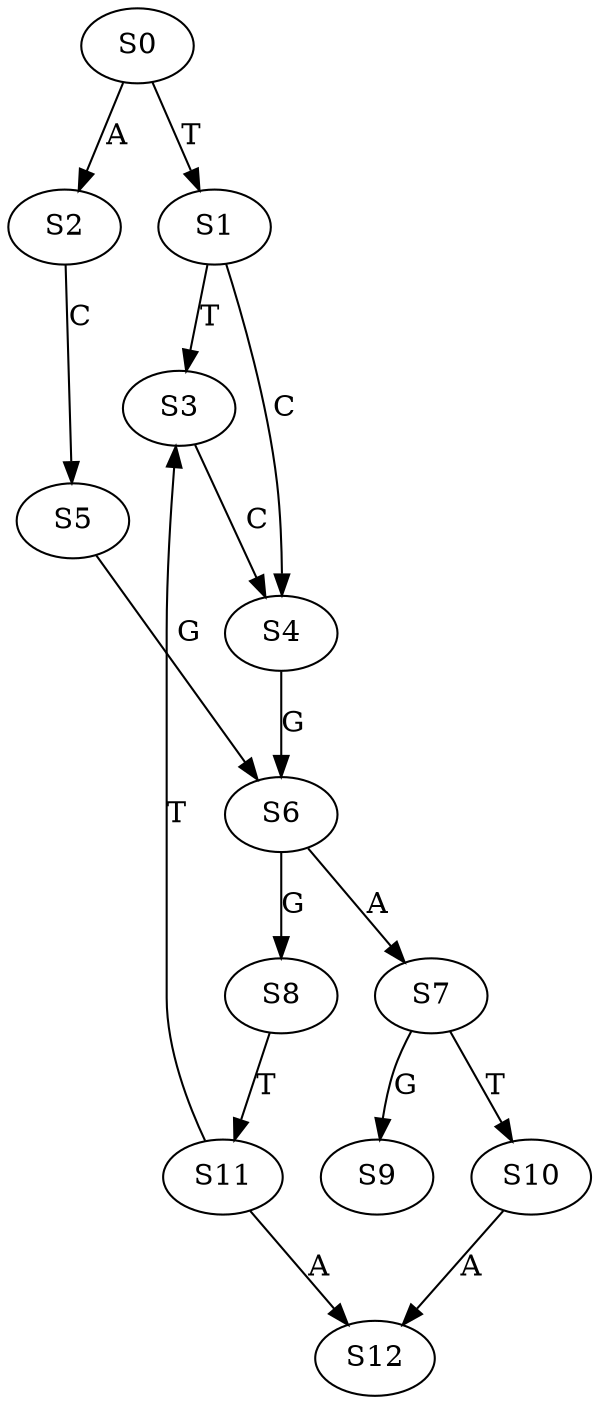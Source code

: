 strict digraph  {
	S0 -> S1 [ label = T ];
	S0 -> S2 [ label = A ];
	S1 -> S3 [ label = T ];
	S1 -> S4 [ label = C ];
	S2 -> S5 [ label = C ];
	S3 -> S4 [ label = C ];
	S4 -> S6 [ label = G ];
	S5 -> S6 [ label = G ];
	S6 -> S7 [ label = A ];
	S6 -> S8 [ label = G ];
	S7 -> S9 [ label = G ];
	S7 -> S10 [ label = T ];
	S8 -> S11 [ label = T ];
	S10 -> S12 [ label = A ];
	S11 -> S12 [ label = A ];
	S11 -> S3 [ label = T ];
}
